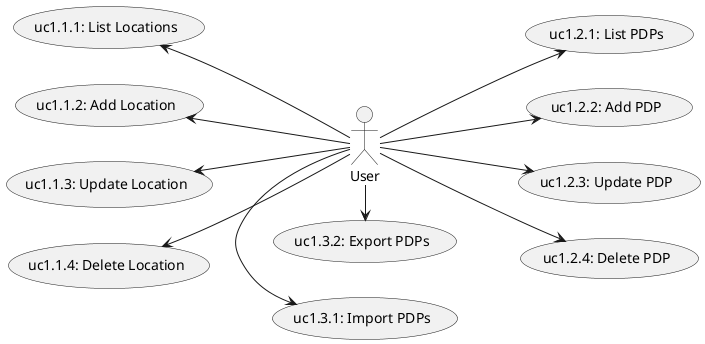
@startuml uc1_data_raw.png

   ' Manage raw data
   ' ---------------

   left to right direction

   actor "User" as user

   ' Locations
   (uc1.1.1: List Locations)  as (uc1.1.1)
   (uc1.1.2: Add Location)    as (uc1.1.2)
   (uc1.1.3: Update Location) as (uc1.1.3)
   (uc1.1.4: Delete Location) as (uc1.1.4)

   ' PDPs
   (uc1.2.1: List PDPs)  as (uc1.2.1)
   (uc1.2.2: Add PDP)    as (uc1.2.2)
   (uc1.2.3: Update PDP) as (uc1.2.3)
   (uc1.2.4: Delete PDP) as (uc1.2.4)

   ' Import/Export
   (uc1.3.1: Import PDPs) as (uc1.3.1)
   (uc1.3.2: Export PDPs) as (uc1.3.2)

   ' Links
   ' -----
    
    (uc1.1.1) <-- user
    (uc1.1.2) <-- user
    (uc1.1.3) <-- user
    (uc1.1.4) <-- user

    user      --> (uc1.2.1)
    user      --> (uc1.2.2)
    user      --> (uc1.2.3)
    user      --> (uc1.2.4)

    user      ---right--> (uc1.3.1) 
    user      ---right--> (uc1.3.2) 

@enduml
